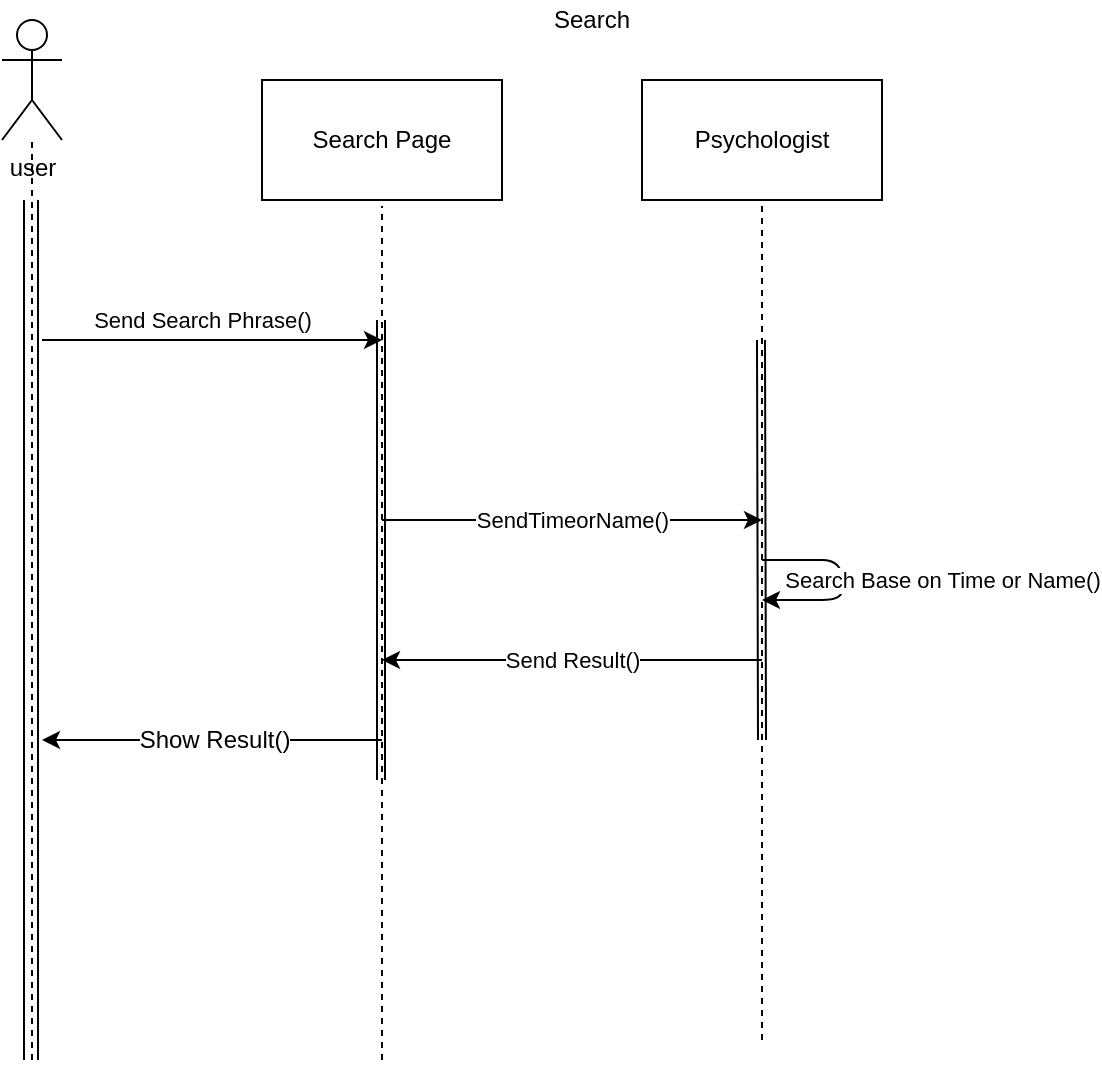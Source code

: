 <mxfile version="10.6.7" type="github"><diagram id="fx1CPBi6cxMW-cUiNH36" name="Page-1"><mxGraphModel dx="1010" dy="617" grid="1" gridSize="10" guides="1" tooltips="1" connect="1" arrows="1" fold="1" page="1" pageScale="1" pageWidth="850" pageHeight="1100" math="0" shadow="0"><root><mxCell id="0"/><mxCell id="1" parent="0"/><mxCell id="IE_YCI-wz0RdyV0kqgzF-1" value="&lt;div&gt;user&lt;/div&gt;&lt;div&gt;&lt;br&gt;&lt;/div&gt;" style="shape=umlActor;verticalLabelPosition=bottom;labelBackgroundColor=#ffffff;verticalAlign=top;html=1;outlineConnect=0;" parent="1" vertex="1"><mxGeometry x="150" y="60" width="30" height="60" as="geometry"/></mxCell><mxCell id="IE_YCI-wz0RdyV0kqgzF-2" value="Search" style="text;html=1;strokeColor=none;fillColor=none;align=center;verticalAlign=middle;whiteSpace=wrap;rounded=0;" parent="1" vertex="1"><mxGeometry x="425" y="50" width="40" height="20" as="geometry"/></mxCell><mxCell id="IE_YCI-wz0RdyV0kqgzF-3" value="Search Page" style="rounded=0;whiteSpace=wrap;html=1;" parent="1" vertex="1"><mxGeometry x="280" y="90" width="120" height="60" as="geometry"/></mxCell><mxCell id="IE_YCI-wz0RdyV0kqgzF-4" value="" style="endArrow=none;dashed=1;html=1;" parent="1" target="IE_YCI-wz0RdyV0kqgzF-1" edge="1"><mxGeometry width="50" height="50" relative="1" as="geometry"><mxPoint x="165" y="580" as="sourcePoint"/><mxPoint x="200" y="210" as="targetPoint"/></mxGeometry></mxCell><mxCell id="IE_YCI-wz0RdyV0kqgzF-5" value="" style="shape=link;html=1;width=7;" parent="1" edge="1"><mxGeometry width="50" height="50" relative="1" as="geometry"><mxPoint x="164.5" y="580" as="sourcePoint"/><mxPoint x="164.5" y="150" as="targetPoint"/></mxGeometry></mxCell><mxCell id="IE_YCI-wz0RdyV0kqgzF-6" value="" style="endArrow=none;dashed=1;html=1;" parent="1" edge="1"><mxGeometry width="50" height="50" relative="1" as="geometry"><mxPoint x="340" y="580" as="sourcePoint"/><mxPoint x="340" y="153" as="targetPoint"/></mxGeometry></mxCell><mxCell id="IE_YCI-wz0RdyV0kqgzF-7" value="Send Search Phrase()" style="endArrow=classic;html=1;" parent="1" edge="1"><mxGeometry x="-0.067" y="10" width="50" height="50" relative="1" as="geometry"><mxPoint x="170" y="220" as="sourcePoint"/><mxPoint x="340" y="220" as="targetPoint"/><mxPoint as="offset"/></mxGeometry></mxCell><mxCell id="IE_YCI-wz0RdyV0kqgzF-8" value="" style="shape=link;html=1;" parent="1" edge="1"><mxGeometry width="50" height="50" relative="1" as="geometry"><mxPoint x="339.5" y="440" as="sourcePoint"/><mxPoint x="339.5" y="210" as="targetPoint"/></mxGeometry></mxCell><mxCell id="IE_YCI-wz0RdyV0kqgzF-9" value="Psychologist" style="rounded=0;whiteSpace=wrap;html=1;" parent="1" vertex="1"><mxGeometry x="470" y="90" width="120" height="60" as="geometry"/></mxCell><mxCell id="IE_YCI-wz0RdyV0kqgzF-10" value="" style="endArrow=none;dashed=1;html=1;entryX=0.5;entryY=1;entryDx=0;entryDy=0;" parent="1" target="IE_YCI-wz0RdyV0kqgzF-9" edge="1"><mxGeometry width="50" height="50" relative="1" as="geometry"><mxPoint x="530" y="570" as="sourcePoint"/><mxPoint x="600" y="240" as="targetPoint"/></mxGeometry></mxCell><mxCell id="IE_YCI-wz0RdyV0kqgzF-11" value="" style="shape=link;html=1;" parent="1" edge="1"><mxGeometry width="50" height="50" relative="1" as="geometry"><mxPoint x="530" y="420" as="sourcePoint"/><mxPoint x="529.5" y="220" as="targetPoint"/></mxGeometry></mxCell><mxCell id="IE_YCI-wz0RdyV0kqgzF-12" value="" style="endArrow=classic;html=1;" parent="1" edge="1"><mxGeometry width="50" height="50" relative="1" as="geometry"><mxPoint x="340" y="420" as="sourcePoint"/><mxPoint x="170" y="420" as="targetPoint"/></mxGeometry></mxCell><mxCell id="IE_YCI-wz0RdyV0kqgzF-13" value="&lt;div&gt;Show Result()&lt;/div&gt;" style="text;html=1;resizable=0;points=[];align=center;verticalAlign=middle;labelBackgroundColor=#ffffff;direction=west;" parent="IE_YCI-wz0RdyV0kqgzF-12" vertex="1" connectable="0"><mxGeometry x="-0.195" y="2" relative="1" as="geometry"><mxPoint x="-16" y="-2" as="offset"/></mxGeometry></mxCell><mxCell id="IE_YCI-wz0RdyV0kqgzF-16" value="SendTimeorName()" style="endArrow=classic;html=1;" parent="1" edge="1"><mxGeometry width="50" height="50" relative="1" as="geometry"><mxPoint x="340" y="310" as="sourcePoint"/><mxPoint x="530" y="310" as="targetPoint"/></mxGeometry></mxCell><mxCell id="IE_YCI-wz0RdyV0kqgzF-17" value="&lt;div&gt;Search Base on Time or Name()&lt;/div&gt;" style="endArrow=classic;html=1;" parent="1" edge="1"><mxGeometry x="0.2" y="-51" width="50" height="50" relative="1" as="geometry"><mxPoint x="530" y="330" as="sourcePoint"/><mxPoint x="530" y="350" as="targetPoint"/><Array as="points"><mxPoint x="570" y="330"/><mxPoint x="570" y="350"/></Array><mxPoint x="50" y="41" as="offset"/></mxGeometry></mxCell><mxCell id="IE_YCI-wz0RdyV0kqgzF-18" value="Send Result()" style="endArrow=classic;html=1;" parent="1" edge="1"><mxGeometry width="50" height="50" relative="1" as="geometry"><mxPoint x="530" y="380" as="sourcePoint"/><mxPoint x="340" y="380" as="targetPoint"/></mxGeometry></mxCell></root></mxGraphModel></diagram></mxfile>
